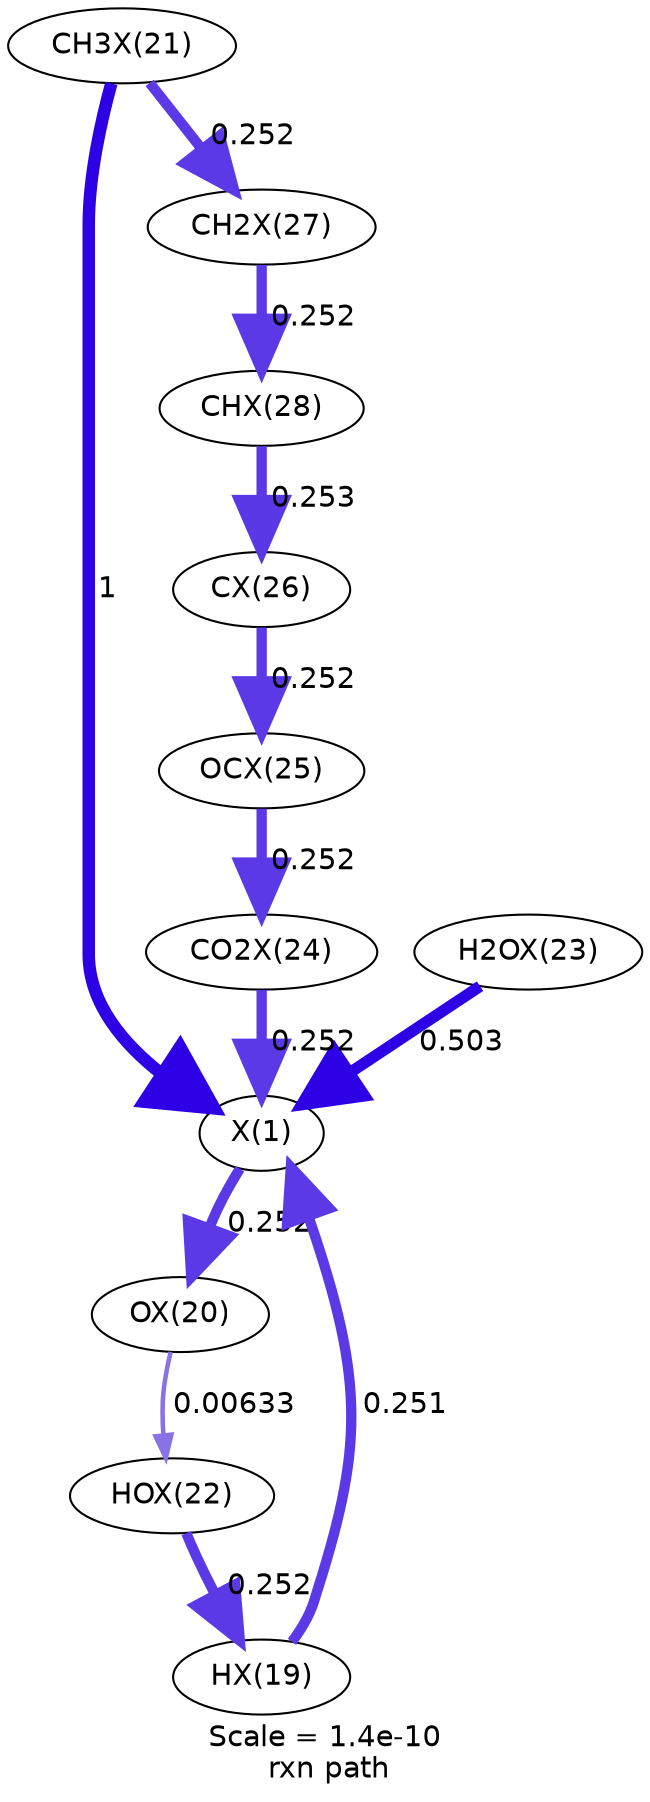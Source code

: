 digraph reaction_paths {
center=1;
s20 -> s22[fontname="Helvetica", style="setlinewidth(4.96)", arrowsize=2.48, color="0.7, 0.752, 0.9"
, label=" 0.252"];
s21 -> s20[fontname="Helvetica", style="setlinewidth(4.95)", arrowsize=2.48, color="0.7, 0.751, 0.9"
, label=" 0.251"];
s23 -> s20[fontname="Helvetica", style="setlinewidth(6)", arrowsize=3, color="0.7, 1.5, 0.9"
, label=" 1"];
s25 -> s20[fontname="Helvetica", style="setlinewidth(5.48)", arrowsize=2.74, color="0.7, 1, 0.9"
, label=" 0.503"];
s26 -> s20[fontname="Helvetica", style="setlinewidth(4.96)", arrowsize=2.48, color="0.7, 0.752, 0.9"
, label=" 0.252"];
s22 -> s24[fontname="Helvetica", style="setlinewidth(2.18)", arrowsize=1.09, color="0.7, 0.506, 0.9"
, label=" 0.00633"];
s24 -> s21[fontname="Helvetica", style="setlinewidth(4.96)", arrowsize=2.48, color="0.7, 0.752, 0.9"
, label=" 0.252"];
s23 -> s29[fontname="Helvetica", style="setlinewidth(4.96)", arrowsize=2.48, color="0.7, 0.752, 0.9"
, label=" 0.252"];
s27 -> s26[fontname="Helvetica", style="setlinewidth(4.96)", arrowsize=2.48, color="0.7, 0.752, 0.9"
, label=" 0.252"];
s28 -> s27[fontname="Helvetica", style="setlinewidth(4.96)", arrowsize=2.48, color="0.7, 0.752, 0.9"
, label=" 0.252"];
s30 -> s28[fontname="Helvetica", style="setlinewidth(4.96)", arrowsize=2.48, color="0.7, 0.753, 0.9"
, label=" 0.253"];
s29 -> s30[fontname="Helvetica", style="setlinewidth(4.96)", arrowsize=2.48, color="0.7, 0.752, 0.9"
, label=" 0.252"];
s20 [ fontname="Helvetica", label="X(1)"];
s21 [ fontname="Helvetica", label="HX(19)"];
s22 [ fontname="Helvetica", label="OX(20)"];
s23 [ fontname="Helvetica", label="CH3X(21)"];
s24 [ fontname="Helvetica", label="HOX(22)"];
s25 [ fontname="Helvetica", label="H2OX(23)"];
s26 [ fontname="Helvetica", label="CO2X(24)"];
s27 [ fontname="Helvetica", label="OCX(25)"];
s28 [ fontname="Helvetica", label="CX(26)"];
s29 [ fontname="Helvetica", label="CH2X(27)"];
s30 [ fontname="Helvetica", label="CHX(28)"];
 label = "Scale = 1.4e-10\l rxn path";
 fontname = "Helvetica";
}
